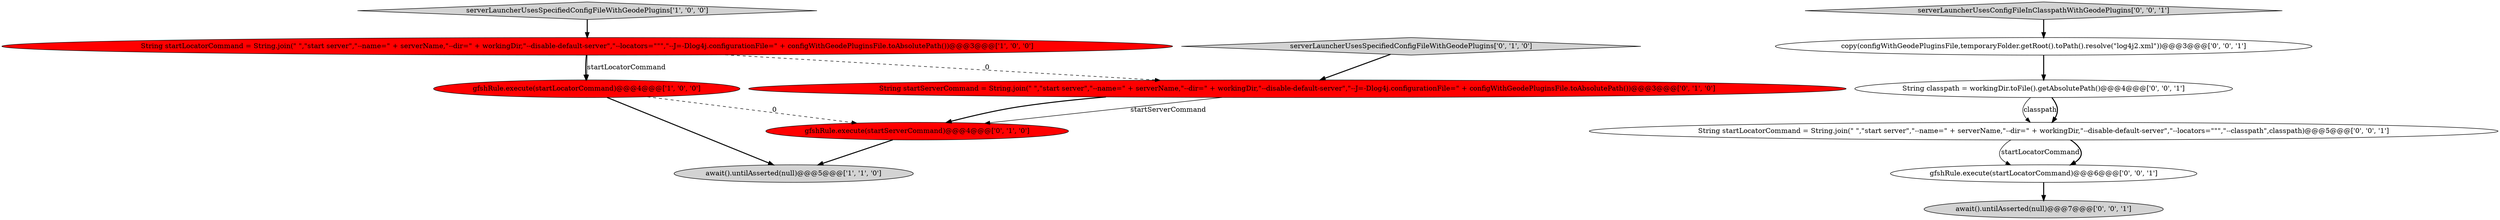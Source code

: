 digraph {
1 [style = filled, label = "serverLauncherUsesSpecifiedConfigFileWithGeodePlugins['1', '0', '0']", fillcolor = lightgray, shape = diamond image = "AAA0AAABBB1BBB"];
5 [style = filled, label = "String startServerCommand = String.join(\" \",\"start server\",\"--name=\" + serverName,\"--dir=\" + workingDir,\"--disable-default-server\",\"--J=-Dlog4j.configurationFile=\" + configWithGeodePluginsFile.toAbsolutePath())@@@3@@@['0', '1', '0']", fillcolor = red, shape = ellipse image = "AAA1AAABBB2BBB"];
8 [style = filled, label = "String startLocatorCommand = String.join(\" \",\"start server\",\"--name=\" + serverName,\"--dir=\" + workingDir,\"--disable-default-server\",\"--locators=\"\"\",\"--classpath\",classpath)@@@5@@@['0', '0', '1']", fillcolor = white, shape = ellipse image = "AAA0AAABBB3BBB"];
7 [style = filled, label = "String classpath = workingDir.toFile().getAbsolutePath()@@@4@@@['0', '0', '1']", fillcolor = white, shape = ellipse image = "AAA0AAABBB3BBB"];
6 [style = filled, label = "gfshRule.execute(startServerCommand)@@@4@@@['0', '1', '0']", fillcolor = red, shape = ellipse image = "AAA1AAABBB2BBB"];
12 [style = filled, label = "copy(configWithGeodePluginsFile,temporaryFolder.getRoot().toPath().resolve(\"log4j2.xml\"))@@@3@@@['0', '0', '1']", fillcolor = white, shape = ellipse image = "AAA0AAABBB3BBB"];
9 [style = filled, label = "gfshRule.execute(startLocatorCommand)@@@6@@@['0', '0', '1']", fillcolor = white, shape = ellipse image = "AAA0AAABBB3BBB"];
11 [style = filled, label = "serverLauncherUsesConfigFileInClasspathWithGeodePlugins['0', '0', '1']", fillcolor = lightgray, shape = diamond image = "AAA0AAABBB3BBB"];
3 [style = filled, label = "gfshRule.execute(startLocatorCommand)@@@4@@@['1', '0', '0']", fillcolor = red, shape = ellipse image = "AAA1AAABBB1BBB"];
4 [style = filled, label = "serverLauncherUsesSpecifiedConfigFileWithGeodePlugins['0', '1', '0']", fillcolor = lightgray, shape = diamond image = "AAA0AAABBB2BBB"];
10 [style = filled, label = "await().untilAsserted(null)@@@7@@@['0', '0', '1']", fillcolor = lightgray, shape = ellipse image = "AAA0AAABBB3BBB"];
0 [style = filled, label = "String startLocatorCommand = String.join(\" \",\"start server\",\"--name=\" + serverName,\"--dir=\" + workingDir,\"--disable-default-server\",\"--locators=\"\"\",\"--J=-Dlog4j.configurationFile=\" + configWithGeodePluginsFile.toAbsolutePath())@@@3@@@['1', '0', '0']", fillcolor = red, shape = ellipse image = "AAA1AAABBB1BBB"];
2 [style = filled, label = "await().untilAsserted(null)@@@5@@@['1', '1', '0']", fillcolor = lightgray, shape = ellipse image = "AAA0AAABBB1BBB"];
0->3 [style = bold, label=""];
7->8 [style = solid, label="classpath"];
0->3 [style = solid, label="startLocatorCommand"];
12->7 [style = bold, label=""];
11->12 [style = bold, label=""];
3->6 [style = dashed, label="0"];
1->0 [style = bold, label=""];
5->6 [style = bold, label=""];
3->2 [style = bold, label=""];
9->10 [style = bold, label=""];
0->5 [style = dashed, label="0"];
7->8 [style = bold, label=""];
4->5 [style = bold, label=""];
5->6 [style = solid, label="startServerCommand"];
8->9 [style = solid, label="startLocatorCommand"];
8->9 [style = bold, label=""];
6->2 [style = bold, label=""];
}
